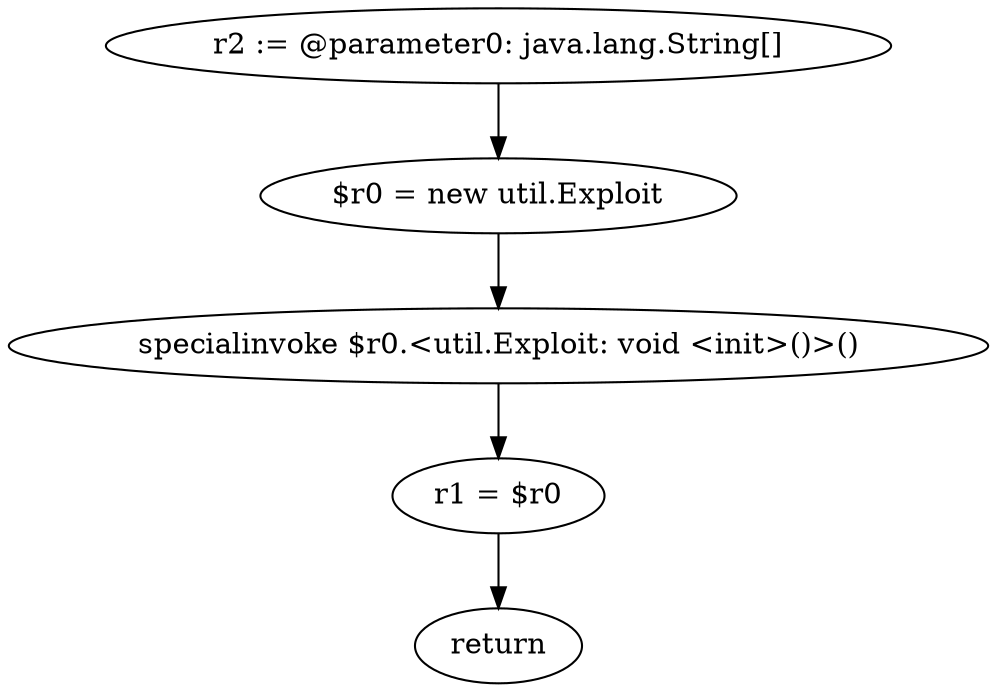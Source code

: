 digraph "unitGraph" {
    "r2 := @parameter0: java.lang.String[]"
    "$r0 = new util.Exploit"
    "specialinvoke $r0.<util.Exploit: void <init>()>()"
    "r1 = $r0"
    "return"
    "r2 := @parameter0: java.lang.String[]"->"$r0 = new util.Exploit";
    "$r0 = new util.Exploit"->"specialinvoke $r0.<util.Exploit: void <init>()>()";
    "specialinvoke $r0.<util.Exploit: void <init>()>()"->"r1 = $r0";
    "r1 = $r0"->"return";
}
